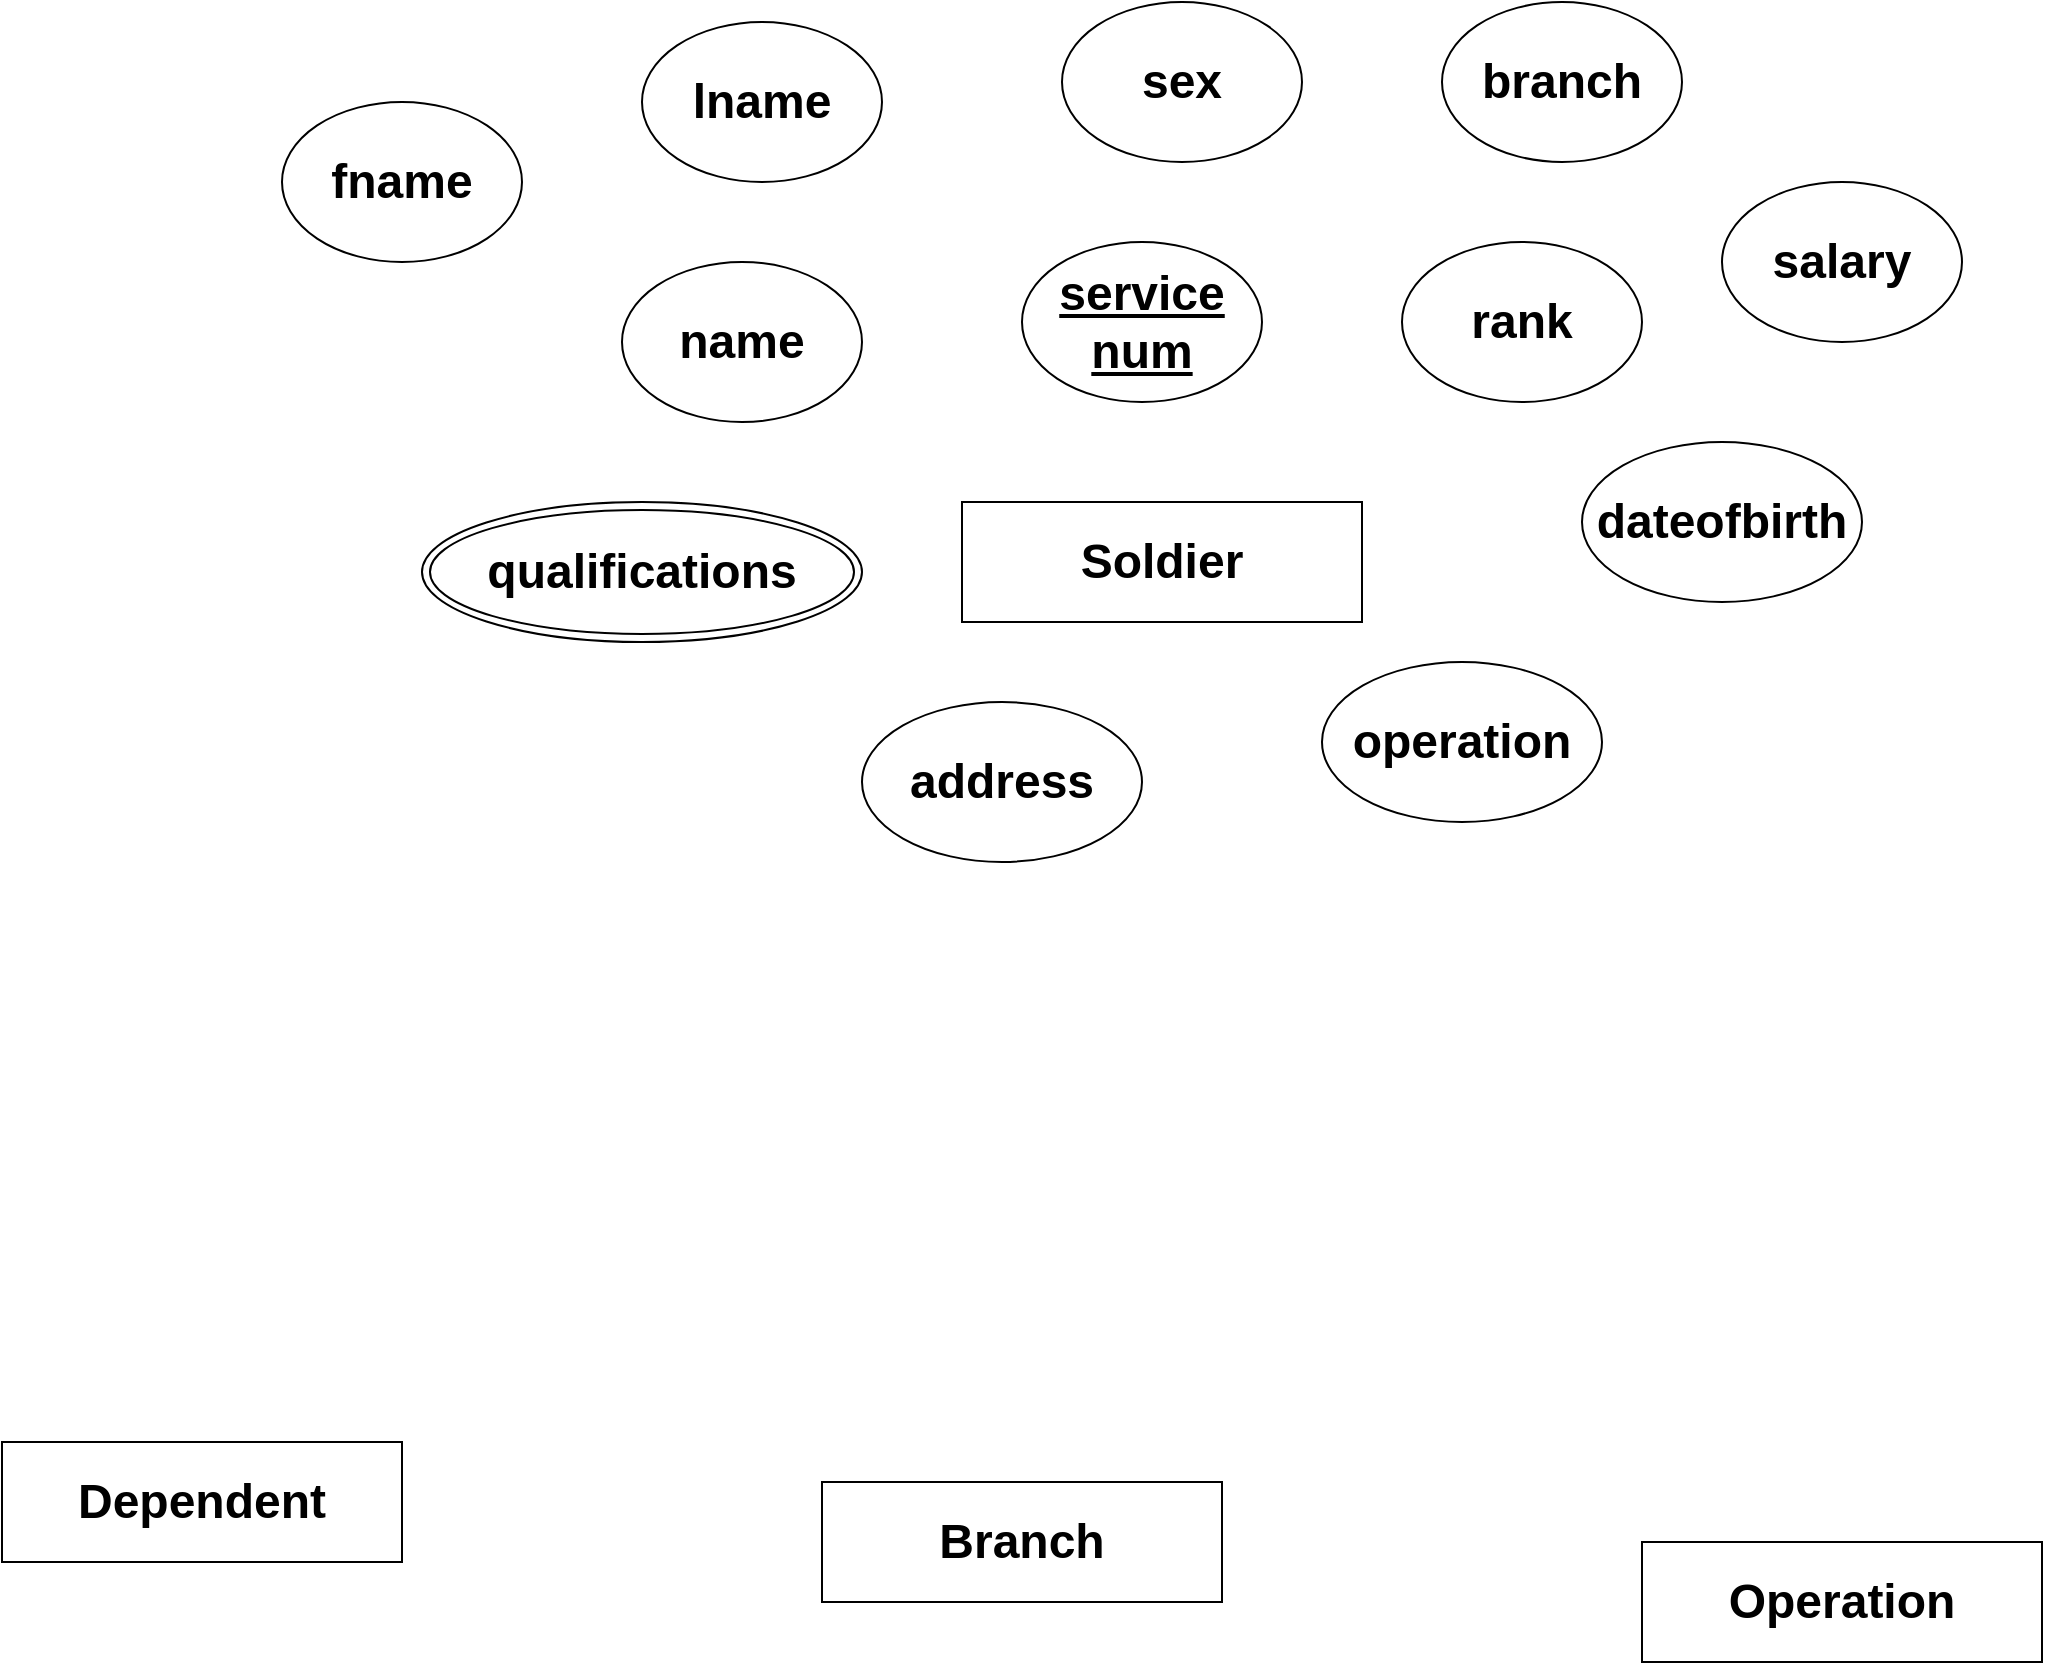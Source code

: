 <mxfile version="24.8.3">
  <diagram name="Page-1" id="bH6cYktrfCYqlOs484KL">
    <mxGraphModel dx="996" dy="589" grid="1" gridSize="10" guides="1" tooltips="1" connect="1" arrows="1" fold="1" page="1" pageScale="1" pageWidth="1920" pageHeight="1200" math="0" shadow="0">
      <root>
        <mxCell id="0" />
        <mxCell id="1" parent="0" />
        <mxCell id="LnAC4LRu0r2MABlFZwdS-2" value="&lt;h1&gt;Soldier&lt;br&gt;&lt;/h1&gt;" style="rounded=0;whiteSpace=wrap;html=1;" parent="1" vertex="1">
          <mxGeometry x="760" y="280" width="200" height="60" as="geometry" />
        </mxCell>
        <mxCell id="LnAC4LRu0r2MABlFZwdS-4" value="&lt;h1&gt;Branch&lt;br&gt;&lt;/h1&gt;" style="rounded=0;whiteSpace=wrap;html=1;" parent="1" vertex="1">
          <mxGeometry x="690" y="770" width="200" height="60" as="geometry" />
        </mxCell>
        <mxCell id="LnAC4LRu0r2MABlFZwdS-6" value="&lt;h1&gt;Dependent&lt;br&gt;&lt;/h1&gt;" style="rounded=0;whiteSpace=wrap;html=1;" parent="1" vertex="1">
          <mxGeometry x="280" y="750" width="200" height="60" as="geometry" />
        </mxCell>
        <mxCell id="LnAC4LRu0r2MABlFZwdS-9" value="&lt;h1&gt;Operation&lt;br&gt;&lt;/h1&gt;" style="rounded=0;whiteSpace=wrap;html=1;" parent="1" vertex="1">
          <mxGeometry x="1100" y="800" width="200" height="60" as="geometry" />
        </mxCell>
        <mxCell id="LnAC4LRu0r2MABlFZwdS-10" value="&lt;h1&gt;fname&lt;br&gt;&lt;/h1&gt;" style="ellipse;whiteSpace=wrap;html=1;" parent="1" vertex="1">
          <mxGeometry x="420" y="80" width="120" height="80" as="geometry" />
        </mxCell>
        <mxCell id="LnAC4LRu0r2MABlFZwdS-12" value="&lt;h1&gt;name&lt;br&gt;&lt;/h1&gt;" style="ellipse;whiteSpace=wrap;html=1;" parent="1" vertex="1">
          <mxGeometry x="590" y="160" width="120" height="80" as="geometry" />
        </mxCell>
        <mxCell id="LnAC4LRu0r2MABlFZwdS-13" style="edgeStyle=orthogonalEdgeStyle;rounded=0;orthogonalLoop=1;jettySize=auto;html=1;exitX=0.5;exitY=1;exitDx=0;exitDy=0;" parent="1" source="LnAC4LRu0r2MABlFZwdS-2" target="LnAC4LRu0r2MABlFZwdS-2" edge="1">
          <mxGeometry relative="1" as="geometry" />
        </mxCell>
        <mxCell id="LnAC4LRu0r2MABlFZwdS-15" value="&lt;h1&gt;lname&lt;br&gt;&lt;/h1&gt;" style="ellipse;whiteSpace=wrap;html=1;" parent="1" vertex="1">
          <mxGeometry x="600" y="40" width="120" height="80" as="geometry" />
        </mxCell>
        <mxCell id="LnAC4LRu0r2MABlFZwdS-19" value="&lt;h1&gt;&lt;u&gt;service num&lt;/u&gt;&lt;br&gt;&lt;/h1&gt;" style="ellipse;whiteSpace=wrap;html=1;" parent="1" vertex="1">
          <mxGeometry x="790" y="150" width="120" height="80" as="geometry" />
        </mxCell>
        <mxCell id="LnAC4LRu0r2MABlFZwdS-20" value="&lt;h1&gt;rank&lt;br&gt;&lt;/h1&gt;" style="ellipse;whiteSpace=wrap;html=1;" parent="1" vertex="1">
          <mxGeometry x="980" y="150" width="120" height="80" as="geometry" />
        </mxCell>
        <mxCell id="LnAC4LRu0r2MABlFZwdS-21" value="&lt;h1&gt;sex&lt;br&gt;&lt;/h1&gt;" style="ellipse;whiteSpace=wrap;html=1;" parent="1" vertex="1">
          <mxGeometry x="810" y="30" width="120" height="80" as="geometry" />
        </mxCell>
        <mxCell id="LnAC4LRu0r2MABlFZwdS-22" value="&lt;h1&gt;branch&lt;br&gt;&lt;/h1&gt;" style="ellipse;whiteSpace=wrap;html=1;" parent="1" vertex="1">
          <mxGeometry x="1000" y="30" width="120" height="80" as="geometry" />
        </mxCell>
        <mxCell id="LnAC4LRu0r2MABlFZwdS-23" value="&lt;h1&gt;salary&lt;br&gt;&lt;/h1&gt;" style="ellipse;whiteSpace=wrap;html=1;" parent="1" vertex="1">
          <mxGeometry x="1140" y="120" width="120" height="80" as="geometry" />
        </mxCell>
        <mxCell id="4qwOusfXjDZK4xlIVaBN-1" value="&lt;h1&gt;dateofbirth&lt;br&gt;&lt;/h1&gt;" style="ellipse;whiteSpace=wrap;html=1;" vertex="1" parent="1">
          <mxGeometry x="1070" y="250" width="140" height="80" as="geometry" />
        </mxCell>
        <mxCell id="4qwOusfXjDZK4xlIVaBN-2" value="&lt;h1&gt;operation&lt;br&gt;&lt;/h1&gt;" style="ellipse;whiteSpace=wrap;html=1;" vertex="1" parent="1">
          <mxGeometry x="940" y="360" width="140" height="80" as="geometry" />
        </mxCell>
        <mxCell id="4qwOusfXjDZK4xlIVaBN-3" value="&lt;h1&gt;address&lt;br&gt;&lt;/h1&gt;" style="ellipse;whiteSpace=wrap;html=1;" vertex="1" parent="1">
          <mxGeometry x="710" y="380" width="140" height="80" as="geometry" />
        </mxCell>
        <mxCell id="4qwOusfXjDZK4xlIVaBN-6" value="&lt;h1&gt;qualifications&lt;br&gt;&lt;/h1&gt;" style="ellipse;shape=doubleEllipse;whiteSpace=wrap;html=1;" vertex="1" parent="1">
          <mxGeometry x="490" y="280" width="220" height="70" as="geometry" />
        </mxCell>
      </root>
    </mxGraphModel>
  </diagram>
</mxfile>
